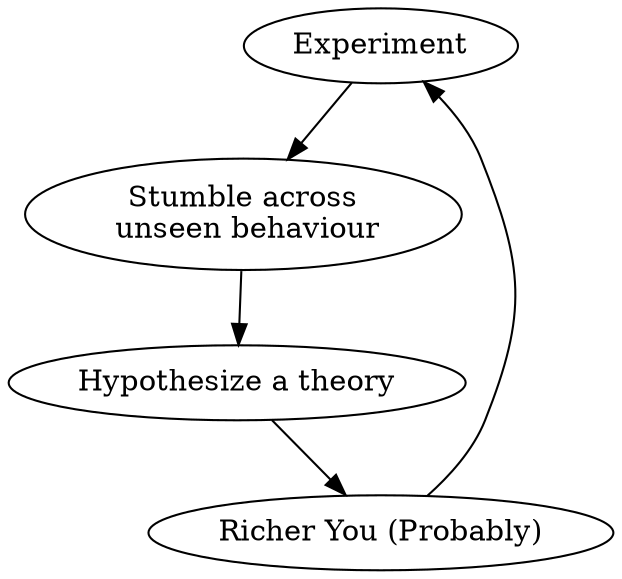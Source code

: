 digraph
{
	node[shape="oval"] experiment[label="Experiment"];
	node[shape="oval"] stumble[label="Stumble across\n unseen behaviour"];
	node[shape="oval"] theory[label="Hypothesize a theory"];
	node[shape="oval"] richer_you[label="Richer You (Probably)"];


    experiment -> stumble
    stumble -> theory;
    theory -> richer_you;
    richer_you -> experiment;
}
